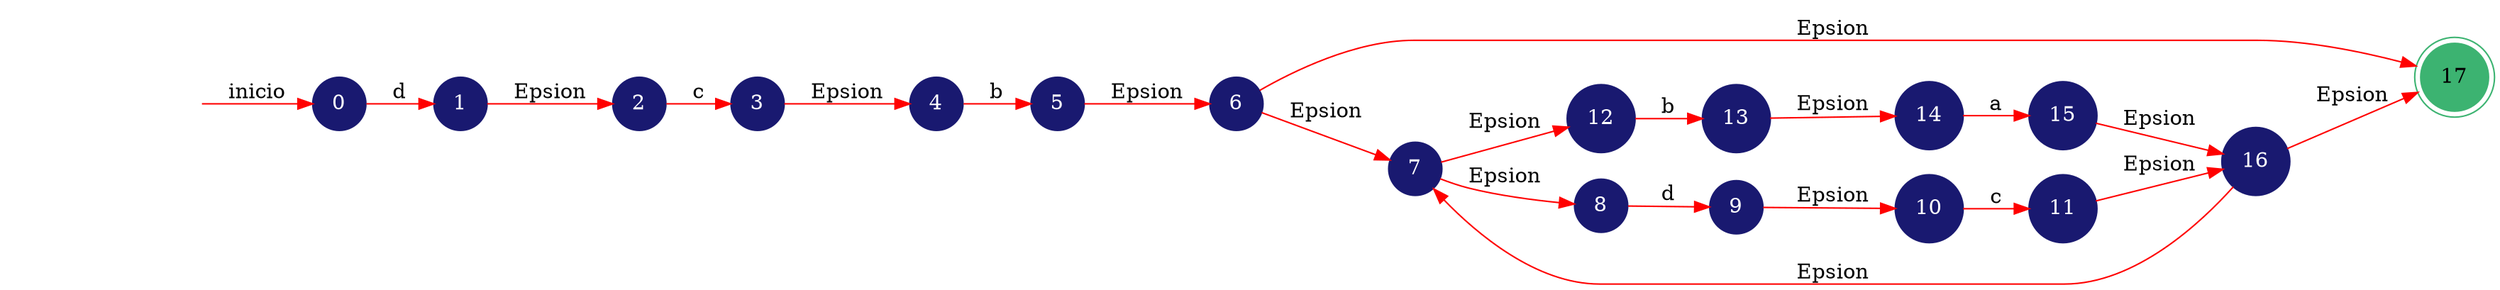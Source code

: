 digraph automata_finito {
	rankdir=LR;
	node [shape=doublecircle, style = filled,color = mediumseagreen]; "17";
	node [shape=circle];
	node [color=midnightblue,fontcolor=white];
	edge [color=red];
	secret_node [style=invis];
	secret_node -> "0" [label="inicio"];
	"0" -> "1" [label="d"];
	"1" -> "2" [label="Epsion"];
	"2" -> "3" [label="c"];
	"3" -> "4" [label="Epsion"];
	"4" -> "5" [label="b"];
	"5" -> "6" [label="Epsion"];
	"6" -> "7" [label="Epsion"];
	"6" -> "17" [label="Epsion"];
	"7" -> "12" [label="Epsion"];
	"7" -> "8" [label="Epsion"];
	"8" -> "9" [label="d"];
	"9" -> "10" [label="Epsion"];
	"10" -> "11" [label="c"];
	"11" -> "16" [label="Epsion"];
	"12" -> "13" [label="b"];
	"13" -> "14" [label="Epsion"];
	"14" -> "15" [label="a"];
	"15" -> "16" [label="Epsion"];
	"16" -> "7" [label="Epsion"];
	"16" -> "17" [label="Epsion"];
}